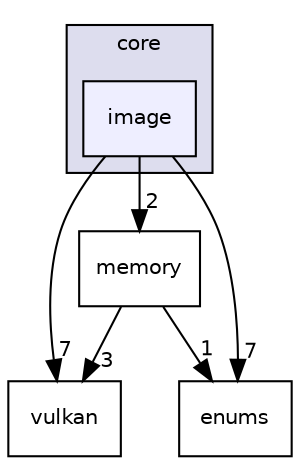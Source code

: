 digraph "/home/runner/work/lluvia/lluvia/lluvia/cpp/core/include/lluvia/core/image" {
  compound=true
  node [ fontsize="10", fontname="Helvetica"];
  edge [ labelfontsize="10", labelfontname="Helvetica"];
  subgraph clusterdir_bc855b56c2ee3be9d686b09ebec57028 {
    graph [ bgcolor="#ddddee", pencolor="black", label="core" fontname="Helvetica", fontsize="10", URL="dir_bc855b56c2ee3be9d686b09ebec57028.html"]
  dir_92a4c020cb4b5ec0f0ce2919dbb7a217 [shape=box, label="image", style="filled", fillcolor="#eeeeff", pencolor="black", URL="dir_92a4c020cb4b5ec0f0ce2919dbb7a217.html"];
  }
  dir_1e4ae25c95f15484ce5038c70c50741b [shape=box label="vulkan" URL="dir_1e4ae25c95f15484ce5038c70c50741b.html"];
  dir_da59ab6b5443fd86cec998b3c3275be8 [shape=box label="enums" URL="dir_da59ab6b5443fd86cec998b3c3275be8.html"];
  dir_80b2a097659ee8dce628d765c1800a8d [shape=box label="memory" URL="dir_80b2a097659ee8dce628d765c1800a8d.html"];
  dir_92a4c020cb4b5ec0f0ce2919dbb7a217->dir_1e4ae25c95f15484ce5038c70c50741b [headlabel="7", labeldistance=1.5 headhref="dir_000008_000011.html"];
  dir_92a4c020cb4b5ec0f0ce2919dbb7a217->dir_da59ab6b5443fd86cec998b3c3275be8 [headlabel="7", labeldistance=1.5 headhref="dir_000008_000007.html"];
  dir_92a4c020cb4b5ec0f0ce2919dbb7a217->dir_80b2a097659ee8dce628d765c1800a8d [headlabel="2", labeldistance=1.5 headhref="dir_000008_000010.html"];
  dir_80b2a097659ee8dce628d765c1800a8d->dir_1e4ae25c95f15484ce5038c70c50741b [headlabel="3", labeldistance=1.5 headhref="dir_000010_000011.html"];
  dir_80b2a097659ee8dce628d765c1800a8d->dir_da59ab6b5443fd86cec998b3c3275be8 [headlabel="1", labeldistance=1.5 headhref="dir_000010_000007.html"];
}

